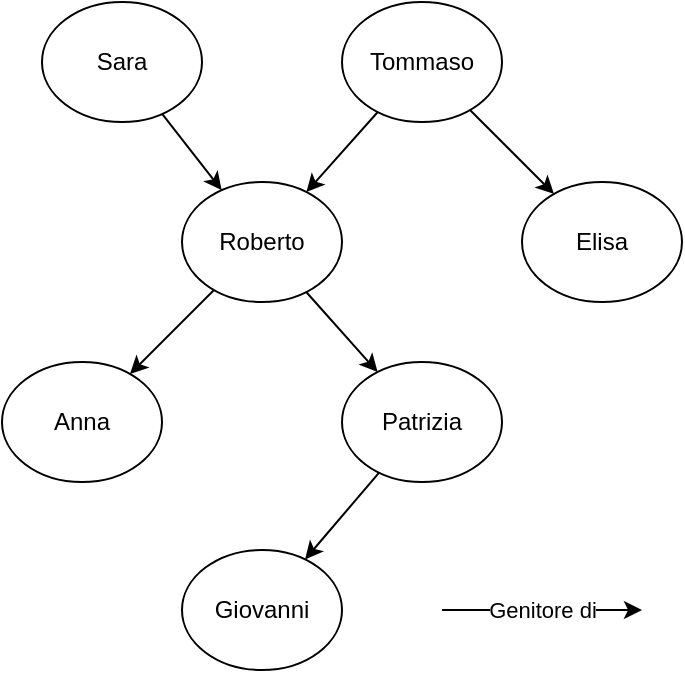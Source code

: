 <mxfile version="15.7.3" type="device"><diagram id="90UEnVReoDxZHlMqybXX" name="Page-1"><mxGraphModel dx="1038" dy="641" grid="1" gridSize="10" guides="1" tooltips="1" connect="1" arrows="1" fold="1" page="1" pageScale="1" pageWidth="1169" pageHeight="827" math="0" shadow="0"><root><mxCell id="0"/><mxCell id="1" parent="0"/><mxCell id="2XBCY6CrwNg1nw-or4ie-1" value="Sara" style="ellipse;whiteSpace=wrap;html=1;" parent="1" vertex="1"><mxGeometry x="280" y="110" width="80" height="60" as="geometry"/></mxCell><mxCell id="2XBCY6CrwNg1nw-or4ie-2" value="Tommaso" style="ellipse;whiteSpace=wrap;html=1;" parent="1" vertex="1"><mxGeometry x="430" y="110" width="80" height="60" as="geometry"/></mxCell><mxCell id="2XBCY6CrwNg1nw-or4ie-3" value="Roberto" style="ellipse;whiteSpace=wrap;html=1;" parent="1" vertex="1"><mxGeometry x="350" y="200" width="80" height="60" as="geometry"/></mxCell><mxCell id="2XBCY6CrwNg1nw-or4ie-4" value="Elisa" style="ellipse;whiteSpace=wrap;html=1;" parent="1" vertex="1"><mxGeometry x="520" y="200" width="80" height="60" as="geometry"/></mxCell><mxCell id="2XBCY6CrwNg1nw-or4ie-5" value="Anna" style="ellipse;whiteSpace=wrap;html=1;" parent="1" vertex="1"><mxGeometry x="260" y="290" width="80" height="60" as="geometry"/></mxCell><mxCell id="2XBCY6CrwNg1nw-or4ie-6" value="Patrizia" style="ellipse;whiteSpace=wrap;html=1;" parent="1" vertex="1"><mxGeometry x="430" y="290" width="80" height="60" as="geometry"/></mxCell><mxCell id="2XBCY6CrwNg1nw-or4ie-7" value="Giovanni" style="ellipse;whiteSpace=wrap;html=1;" parent="1" vertex="1"><mxGeometry x="350" y="384" width="80" height="60" as="geometry"/></mxCell><mxCell id="2XBCY6CrwNg1nw-or4ie-8" value="" style="endArrow=classic;html=1;rounded=0;" parent="1" source="2XBCY6CrwNg1nw-or4ie-1" target="2XBCY6CrwNg1nw-or4ie-3" edge="1"><mxGeometry width="50" height="50" relative="1" as="geometry"><mxPoint x="500" y="340" as="sourcePoint"/><mxPoint x="550" y="290" as="targetPoint"/></mxGeometry></mxCell><mxCell id="2XBCY6CrwNg1nw-or4ie-10" value="" style="endArrow=classic;html=1;rounded=0;" parent="1" source="2XBCY6CrwNg1nw-or4ie-2" target="2XBCY6CrwNg1nw-or4ie-3" edge="1"><mxGeometry width="50" height="50" relative="1" as="geometry"><mxPoint x="500" y="340" as="sourcePoint"/><mxPoint x="550" y="290" as="targetPoint"/></mxGeometry></mxCell><mxCell id="2XBCY6CrwNg1nw-or4ie-11" value="" style="endArrow=classic;html=1;rounded=0;" parent="1" source="2XBCY6CrwNg1nw-or4ie-2" target="2XBCY6CrwNg1nw-or4ie-4" edge="1"><mxGeometry width="50" height="50" relative="1" as="geometry"><mxPoint x="500" y="340" as="sourcePoint"/><mxPoint x="550" y="290" as="targetPoint"/></mxGeometry></mxCell><mxCell id="2XBCY6CrwNg1nw-or4ie-12" value="" style="endArrow=classic;html=1;rounded=0;" parent="1" source="2XBCY6CrwNg1nw-or4ie-3" target="2XBCY6CrwNg1nw-or4ie-5" edge="1"><mxGeometry width="50" height="50" relative="1" as="geometry"><mxPoint x="500" y="340" as="sourcePoint"/><mxPoint x="550" y="290" as="targetPoint"/></mxGeometry></mxCell><mxCell id="2XBCY6CrwNg1nw-or4ie-13" value="" style="endArrow=classic;html=1;rounded=0;" parent="1" source="2XBCY6CrwNg1nw-or4ie-3" target="2XBCY6CrwNg1nw-or4ie-6" edge="1"><mxGeometry width="50" height="50" relative="1" as="geometry"><mxPoint x="500" y="340" as="sourcePoint"/><mxPoint x="550" y="290" as="targetPoint"/></mxGeometry></mxCell><mxCell id="2XBCY6CrwNg1nw-or4ie-14" value="" style="endArrow=classic;html=1;rounded=0;" parent="1" source="2XBCY6CrwNg1nw-or4ie-6" target="2XBCY6CrwNg1nw-or4ie-7" edge="1"><mxGeometry width="50" height="50" relative="1" as="geometry"><mxPoint x="500" y="340" as="sourcePoint"/><mxPoint x="550" y="290" as="targetPoint"/></mxGeometry></mxCell><mxCell id="2XBCY6CrwNg1nw-or4ie-15" value="Genitore di" style="endArrow=classic;html=1;rounded=0;" parent="1" edge="1"><mxGeometry width="50" height="50" relative="1" as="geometry"><mxPoint x="480" y="414" as="sourcePoint"/><mxPoint x="580" y="414" as="targetPoint"/><mxPoint as="offset"/></mxGeometry></mxCell></root></mxGraphModel></diagram></mxfile>